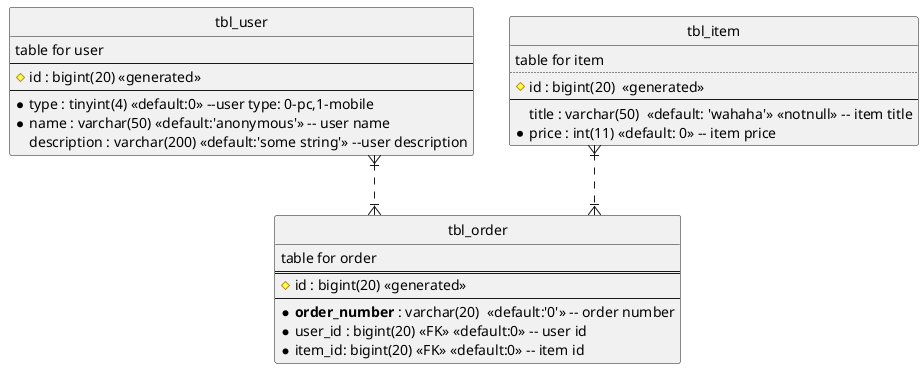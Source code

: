 @startuml aaa

' hide the spot
hide circle

' avoid problems with angled crows feet
skinparam linetype ortho

entity "tbl_user" as user {
  table for user
  --
  #id : bigint(20) <<generated>>
  --
  *type : tinyint(4) <<default:0>> --user type: 0-pc,1-mobile
  *name : varchar(50) <<default:'anonymous'>> -- user name
  description : varchar(200) <<default:'some string'>> --user description
}

entity "tbl_order" as order {
  table for order
  ==
  #id : bigint(20) <<generated>>
  --
  * **order_number** : varchar(20)  <<default:'0'>> -- order number
  *user_id : bigint(20) <<FK>> <<default:0>> -- user id
  *item_id: bigint(20) <<FK>> <<default:0>> -- item id
}

entity "tbl_item" as item {
  table for item
  ..
  #id : bigint(20)  <<generated>>
  --
  title : varchar(50)  <<default: 'wahaha'>> <<notnull>> -- item title
  *price : int(11) <<default: 0>> -- item price
}

user }|..|{ order
item }|..|{ order

@enduml